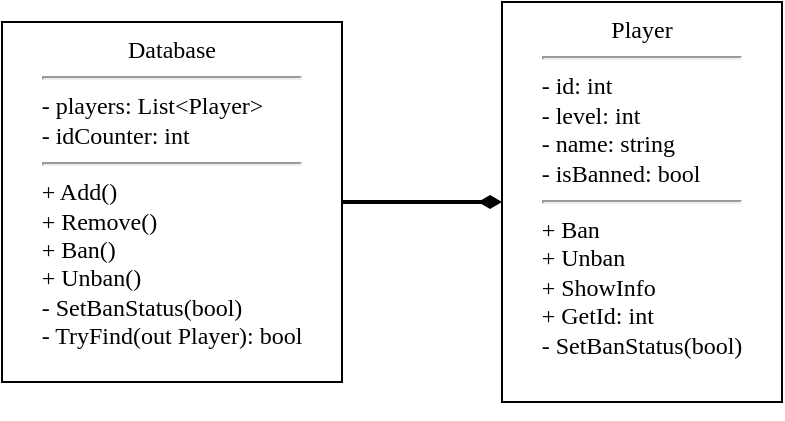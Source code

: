 <mxfile version="21.7.2" type="github" pages="2">
  <diagram id="Cf2g2hGz_eaC0kWmKfeo" name="База Данных Игроков">
    <mxGraphModel dx="960" dy="546" grid="1" gridSize="10" guides="1" tooltips="1" connect="1" arrows="1" fold="1" page="1" pageScale="1" pageWidth="827" pageHeight="1169" math="0" shadow="0">
      <root>
        <mxCell id="0" />
        <mxCell id="1" parent="0" />
        <mxCell id="BvsRi00MSLJCYbzShoM3-1" value="&lt;font face=&quot;Verdana&quot;&gt;Player&lt;br&gt;&lt;/font&gt;&lt;hr&gt;&lt;div style=&quot;text-align: left;&quot;&gt;&lt;font face=&quot;Verdana&quot;&gt;- id: int&lt;/font&gt;&lt;/div&gt;&lt;div style=&quot;text-align: left;&quot;&gt;&lt;font face=&quot;Verdana&quot;&gt;- level: int&lt;/font&gt;&lt;/div&gt;&lt;div style=&quot;text-align: left;&quot;&gt;&lt;font face=&quot;Verdana&quot;&gt;- name: string&lt;/font&gt;&lt;/div&gt;&lt;div style=&quot;text-align: left;&quot;&gt;&lt;font face=&quot;Verdana&quot;&gt;- isBanned: bool&lt;/font&gt;&lt;/div&gt;&lt;div style=&quot;text-align: left;&quot;&gt;&lt;hr&gt;&lt;/div&gt;&lt;div style=&quot;text-align: left;&quot;&gt;&lt;font face=&quot;Verdana&quot;&gt;&lt;span style=&quot;background-color: initial;&quot;&gt;+ Ban&lt;/span&gt;&lt;br&gt;&lt;/font&gt;&lt;/div&gt;&lt;div style=&quot;text-align: left;&quot;&gt;&lt;font face=&quot;Verdana&quot;&gt;+ Unban&lt;/font&gt;&lt;/div&gt;&lt;div style=&quot;text-align: left;&quot;&gt;&lt;font face=&quot;Verdana&quot;&gt;+ ShowInfo&lt;/font&gt;&lt;/div&gt;&lt;div style=&quot;text-align: left;&quot;&gt;&lt;font face=&quot;Verdana&quot;&gt;+ GetId: int&lt;/font&gt;&lt;/div&gt;&lt;div style=&quot;text-align: left;&quot;&gt;&lt;font face=&quot;Verdana&quot;&gt;- SetBanStatus(bool)&lt;/font&gt;&lt;/div&gt;" style="rounded=0;whiteSpace=wrap;html=1;align=center;verticalAlign=top;" vertex="1" parent="1">
          <mxGeometry x="290" y="30" width="140" height="200" as="geometry" />
        </mxCell>
        <mxCell id="ZMWLHTGk8VHgxppxQVbv-1" style="edgeStyle=orthogonalEdgeStyle;rounded=0;orthogonalLoop=1;jettySize=auto;html=1;exitX=1;exitY=0.5;exitDx=0;exitDy=0;entryX=0;entryY=0.5;entryDx=0;entryDy=0;endArrow=diamondThin;endFill=1;sourcePerimeterSpacing=0;strokeWidth=2;startArrow=none;startFill=0;" edge="1" parent="1" source="qxw1vTytd-DOzJbU_Vhw-1" target="BvsRi00MSLJCYbzShoM3-1">
          <mxGeometry relative="1" as="geometry" />
        </mxCell>
        <mxCell id="qxw1vTytd-DOzJbU_Vhw-1" value="&lt;span style=&quot;font-family: Verdana; background-color: initial;&quot;&gt;Database&lt;/span&gt;&lt;br&gt;&lt;hr style=&quot;background-color: initial;&quot;&gt;&lt;span style=&quot;font-family: Verdana; background-color: initial;&quot;&gt;&lt;div style=&quot;text-align: left;&quot;&gt;&lt;span style=&quot;background-color: initial;&quot;&gt;- players: List&amp;lt;Player&amp;gt;&lt;/span&gt;&lt;/div&gt;&lt;div style=&quot;text-align: left;&quot;&gt;&lt;span style=&quot;background-color: initial;&quot;&gt;- idCounter: int&lt;/span&gt;&lt;/div&gt;&lt;/span&gt;&lt;hr style=&quot;text-align: left; background-color: initial;&quot;&gt;&lt;span style=&quot;background-color: initial; font-family: Verdana;&quot;&gt;&lt;div style=&quot;text-align: left;&quot;&gt;&lt;span style=&quot;background-color: initial;&quot;&gt;+ Add()&lt;/span&gt;&lt;/div&gt;&lt;/span&gt;&lt;span style=&quot;font-family: Verdana; background-color: initial;&quot;&gt;&lt;div style=&quot;text-align: left;&quot;&gt;&lt;span style=&quot;background-color: initial;&quot;&gt;+ Remove()&lt;/span&gt;&lt;/div&gt;&lt;/span&gt;&lt;span style=&quot;font-family: Verdana; background-color: initial;&quot;&gt;&lt;div style=&quot;text-align: left;&quot;&gt;&lt;span style=&quot;background-color: initial;&quot;&gt;+ Ban()&lt;/span&gt;&lt;/div&gt;&lt;/span&gt;&lt;span style=&quot;font-family: Verdana; background-color: initial;&quot;&gt;&lt;div style=&quot;text-align: left;&quot;&gt;&lt;span style=&quot;background-color: initial;&quot;&gt;+ Unban()&lt;/span&gt;&lt;/div&gt;&lt;/span&gt;&lt;span style=&quot;font-family: Verdana; background-color: initial;&quot;&gt;&lt;div style=&quot;text-align: left;&quot;&gt;&lt;span style=&quot;background-color: initial;&quot;&gt;- SetBanStatus(bool)&lt;/span&gt;&lt;/div&gt;&lt;/span&gt;&lt;div style=&quot;text-align: left;&quot;&gt;&lt;font face=&quot;Verdana&quot;&gt;- TryFind(out Player): bool&lt;/font&gt;&lt;/div&gt;" style="rounded=0;whiteSpace=wrap;html=1;align=center;verticalAlign=top;" vertex="1" parent="1">
          <mxGeometry x="40" y="40" width="170" height="180" as="geometry" />
        </mxCell>
        <mxCell id="ZMWLHTGk8VHgxppxQVbv-2" style="edgeStyle=orthogonalEdgeStyle;rounded=0;orthogonalLoop=1;jettySize=auto;html=1;exitX=0.5;exitY=1;exitDx=0;exitDy=0;" edge="1" parent="1" source="BvsRi00MSLJCYbzShoM3-1" target="BvsRi00MSLJCYbzShoM3-1">
          <mxGeometry relative="1" as="geometry" />
        </mxCell>
      </root>
    </mxGraphModel>
  </diagram>
  <diagram id="Y0pcPyQ9-cA2Ly51FoLA" name="Колода Карт">
    <mxGraphModel dx="576" dy="327" grid="1" gridSize="10" guides="1" tooltips="1" connect="1" arrows="1" fold="1" page="1" pageScale="1" pageWidth="827" pageHeight="1169" math="0" shadow="0">
      <root>
        <mxCell id="0" />
        <mxCell id="1" parent="0" />
        <mxCell id="_xTozI4Q2du8KuB2-w1n-1" value="CardDealer" style="rounded=0;whiteSpace=wrap;html=1;" vertex="1" parent="1">
          <mxGeometry x="40" y="40" width="200" height="240" as="geometry" />
        </mxCell>
        <mxCell id="_xTozI4Q2du8KuB2-w1n-2" value="Player" style="rounded=0;whiteSpace=wrap;html=1;" vertex="1" parent="1">
          <mxGeometry x="320" y="450" width="200" height="240" as="geometry" />
        </mxCell>
        <mxCell id="_xTozI4Q2du8KuB2-w1n-3" value="Deck" style="rounded=0;whiteSpace=wrap;html=1;" vertex="1" parent="1">
          <mxGeometry x="80" y="450" width="200" height="240" as="geometry" />
        </mxCell>
        <mxCell id="_xTozI4Q2du8KuB2-w1n-4" value="Card&lt;br&gt;-suit: string&lt;br&gt;-value: char" style="rounded=0;whiteSpace=wrap;html=1;" vertex="1" parent="1">
          <mxGeometry x="560" y="450" width="200" height="240" as="geometry" />
        </mxCell>
      </root>
    </mxGraphModel>
  </diagram>
</mxfile>
